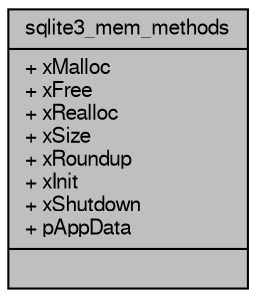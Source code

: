 digraph "sqlite3_mem_methods"
{
  edge [fontname="FreeSans",fontsize="10",labelfontname="FreeSans",labelfontsize="10"];
  node [fontname="FreeSans",fontsize="10",shape=record];
  Node1 [label="{sqlite3_mem_methods\n|+ xMalloc\l+ xFree\l+ xRealloc\l+ xSize\l+ xRoundup\l+ xInit\l+ xShutdown\l+ pAppData\l|}",height=0.2,width=0.4,color="black", fillcolor="grey75", style="filled", fontcolor="black"];
}
